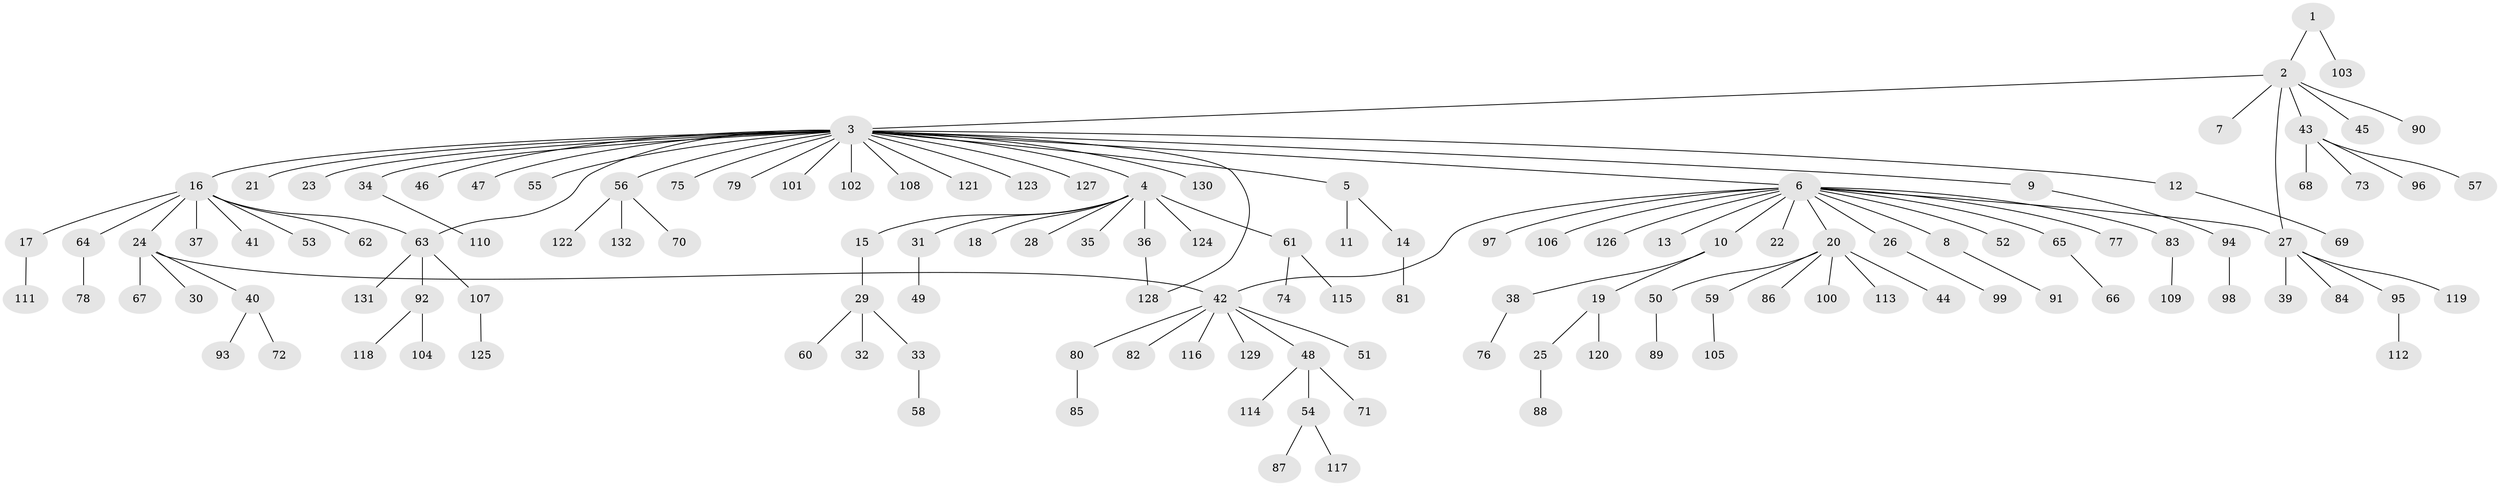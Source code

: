 // Generated by graph-tools (version 1.1) at 2025/14/03/09/25 04:14:22]
// undirected, 132 vertices, 135 edges
graph export_dot {
graph [start="1"]
  node [color=gray90,style=filled];
  1;
  2;
  3;
  4;
  5;
  6;
  7;
  8;
  9;
  10;
  11;
  12;
  13;
  14;
  15;
  16;
  17;
  18;
  19;
  20;
  21;
  22;
  23;
  24;
  25;
  26;
  27;
  28;
  29;
  30;
  31;
  32;
  33;
  34;
  35;
  36;
  37;
  38;
  39;
  40;
  41;
  42;
  43;
  44;
  45;
  46;
  47;
  48;
  49;
  50;
  51;
  52;
  53;
  54;
  55;
  56;
  57;
  58;
  59;
  60;
  61;
  62;
  63;
  64;
  65;
  66;
  67;
  68;
  69;
  70;
  71;
  72;
  73;
  74;
  75;
  76;
  77;
  78;
  79;
  80;
  81;
  82;
  83;
  84;
  85;
  86;
  87;
  88;
  89;
  90;
  91;
  92;
  93;
  94;
  95;
  96;
  97;
  98;
  99;
  100;
  101;
  102;
  103;
  104;
  105;
  106;
  107;
  108;
  109;
  110;
  111;
  112;
  113;
  114;
  115;
  116;
  117;
  118;
  119;
  120;
  121;
  122;
  123;
  124;
  125;
  126;
  127;
  128;
  129;
  130;
  131;
  132;
  1 -- 2;
  1 -- 103;
  2 -- 3;
  2 -- 7;
  2 -- 27;
  2 -- 43;
  2 -- 45;
  2 -- 90;
  3 -- 4;
  3 -- 5;
  3 -- 6;
  3 -- 9;
  3 -- 12;
  3 -- 16;
  3 -- 21;
  3 -- 23;
  3 -- 34;
  3 -- 46;
  3 -- 47;
  3 -- 55;
  3 -- 56;
  3 -- 63;
  3 -- 75;
  3 -- 79;
  3 -- 101;
  3 -- 102;
  3 -- 108;
  3 -- 121;
  3 -- 123;
  3 -- 127;
  3 -- 128;
  3 -- 130;
  4 -- 15;
  4 -- 18;
  4 -- 28;
  4 -- 31;
  4 -- 35;
  4 -- 36;
  4 -- 61;
  4 -- 124;
  5 -- 11;
  5 -- 14;
  6 -- 8;
  6 -- 10;
  6 -- 13;
  6 -- 20;
  6 -- 22;
  6 -- 26;
  6 -- 27;
  6 -- 42;
  6 -- 52;
  6 -- 65;
  6 -- 77;
  6 -- 83;
  6 -- 97;
  6 -- 106;
  6 -- 126;
  8 -- 91;
  9 -- 94;
  10 -- 19;
  10 -- 38;
  12 -- 69;
  14 -- 81;
  15 -- 29;
  16 -- 17;
  16 -- 24;
  16 -- 37;
  16 -- 41;
  16 -- 53;
  16 -- 62;
  16 -- 63;
  16 -- 64;
  17 -- 111;
  19 -- 25;
  19 -- 120;
  20 -- 44;
  20 -- 50;
  20 -- 59;
  20 -- 86;
  20 -- 100;
  20 -- 113;
  24 -- 30;
  24 -- 40;
  24 -- 42;
  24 -- 67;
  25 -- 88;
  26 -- 99;
  27 -- 39;
  27 -- 84;
  27 -- 95;
  27 -- 119;
  29 -- 32;
  29 -- 33;
  29 -- 60;
  31 -- 49;
  33 -- 58;
  34 -- 110;
  36 -- 128;
  38 -- 76;
  40 -- 72;
  40 -- 93;
  42 -- 48;
  42 -- 51;
  42 -- 80;
  42 -- 82;
  42 -- 116;
  42 -- 129;
  43 -- 57;
  43 -- 68;
  43 -- 73;
  43 -- 96;
  48 -- 54;
  48 -- 71;
  48 -- 114;
  50 -- 89;
  54 -- 87;
  54 -- 117;
  56 -- 70;
  56 -- 122;
  56 -- 132;
  59 -- 105;
  61 -- 74;
  61 -- 115;
  63 -- 92;
  63 -- 107;
  63 -- 131;
  64 -- 78;
  65 -- 66;
  80 -- 85;
  83 -- 109;
  92 -- 104;
  92 -- 118;
  94 -- 98;
  95 -- 112;
  107 -- 125;
}
